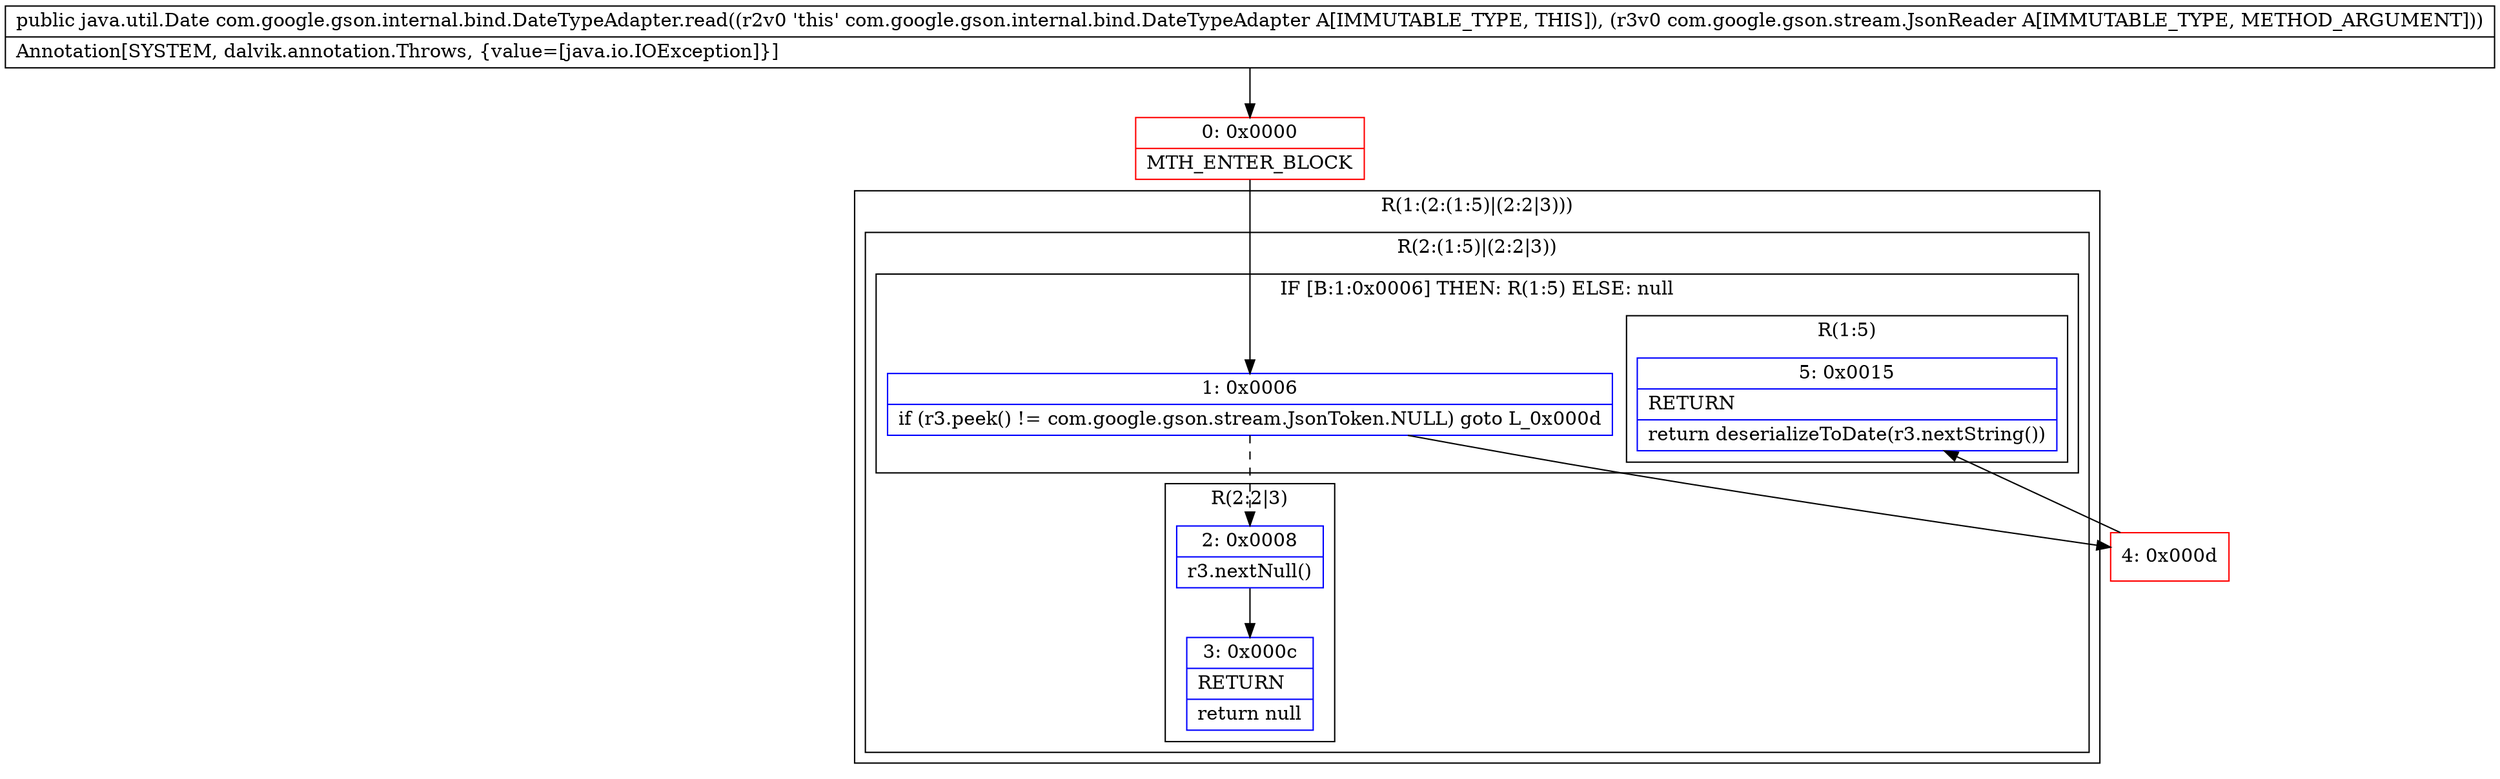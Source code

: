 digraph "CFG forcom.google.gson.internal.bind.DateTypeAdapter.read(Lcom\/google\/gson\/stream\/JsonReader;)Ljava\/util\/Date;" {
subgraph cluster_Region_232793715 {
label = "R(1:(2:(1:5)|(2:2|3)))";
node [shape=record,color=blue];
subgraph cluster_Region_1050567193 {
label = "R(2:(1:5)|(2:2|3))";
node [shape=record,color=blue];
subgraph cluster_IfRegion_1637203497 {
label = "IF [B:1:0x0006] THEN: R(1:5) ELSE: null";
node [shape=record,color=blue];
Node_1 [shape=record,label="{1\:\ 0x0006|if (r3.peek() != com.google.gson.stream.JsonToken.NULL) goto L_0x000d\l}"];
subgraph cluster_Region_2063153175 {
label = "R(1:5)";
node [shape=record,color=blue];
Node_5 [shape=record,label="{5\:\ 0x0015|RETURN\l|return deserializeToDate(r3.nextString())\l}"];
}
}
subgraph cluster_Region_1990609541 {
label = "R(2:2|3)";
node [shape=record,color=blue];
Node_2 [shape=record,label="{2\:\ 0x0008|r3.nextNull()\l}"];
Node_3 [shape=record,label="{3\:\ 0x000c|RETURN\l|return null\l}"];
}
}
}
Node_0 [shape=record,color=red,label="{0\:\ 0x0000|MTH_ENTER_BLOCK\l}"];
Node_4 [shape=record,color=red,label="{4\:\ 0x000d}"];
MethodNode[shape=record,label="{public java.util.Date com.google.gson.internal.bind.DateTypeAdapter.read((r2v0 'this' com.google.gson.internal.bind.DateTypeAdapter A[IMMUTABLE_TYPE, THIS]), (r3v0 com.google.gson.stream.JsonReader A[IMMUTABLE_TYPE, METHOD_ARGUMENT]))  | Annotation[SYSTEM, dalvik.annotation.Throws, \{value=[java.io.IOException]\}]\l}"];
MethodNode -> Node_0;
Node_1 -> Node_2[style=dashed];
Node_1 -> Node_4;
Node_2 -> Node_3;
Node_0 -> Node_1;
Node_4 -> Node_5;
}

